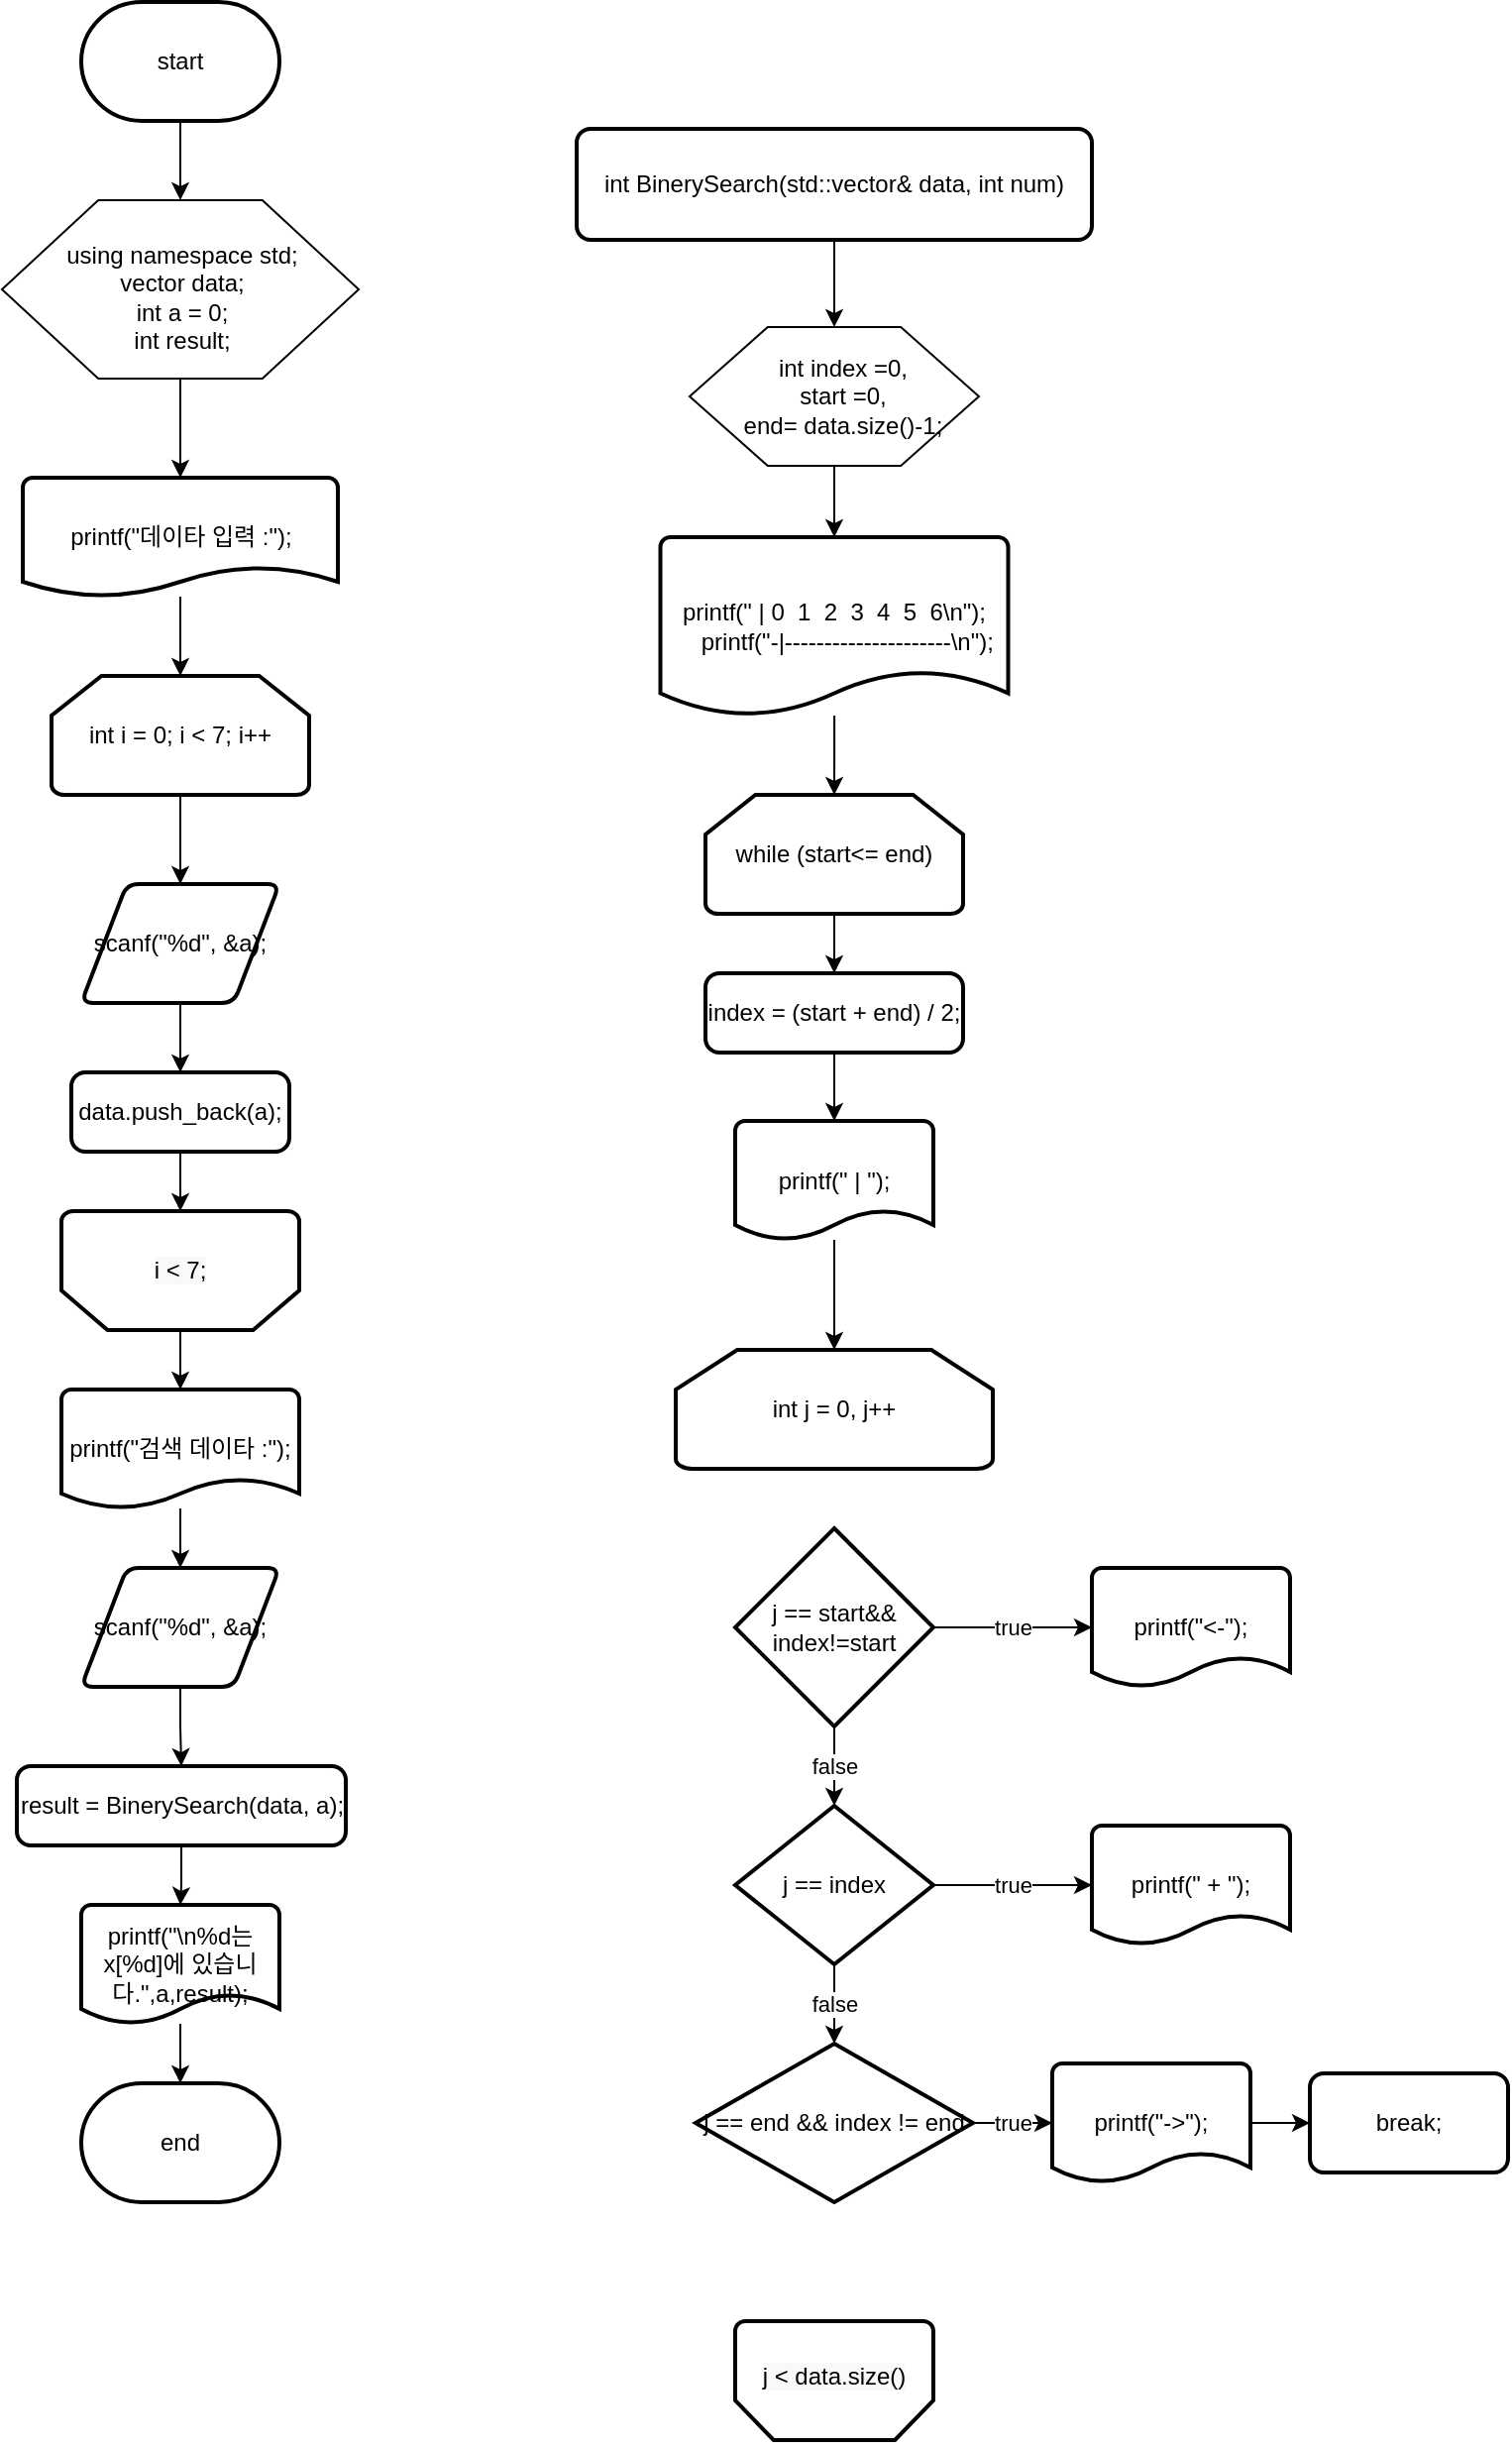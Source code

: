<mxfile version="18.1.2" type="github">
  <diagram id="uLI98REs6lUxgo_DiTGd" name="Page-1">
    <mxGraphModel dx="805" dy="845" grid="1" gridSize="10" guides="1" tooltips="1" connect="1" arrows="1" fold="1" page="1" pageScale="1" pageWidth="827" pageHeight="1169" math="0" shadow="0">
      <root>
        <mxCell id="0" />
        <mxCell id="1" parent="0" />
        <mxCell id="m_1idenRZPcWFlcXNVzY-4" style="edgeStyle=orthogonalEdgeStyle;rounded=0;orthogonalLoop=1;jettySize=auto;html=1;entryX=0.5;entryY=0;entryDx=0;entryDy=0;" edge="1" parent="1" source="m_1idenRZPcWFlcXNVzY-1" target="m_1idenRZPcWFlcXNVzY-2">
          <mxGeometry relative="1" as="geometry" />
        </mxCell>
        <mxCell id="m_1idenRZPcWFlcXNVzY-1" value="start" style="strokeWidth=2;html=1;shape=mxgraph.flowchart.terminator;whiteSpace=wrap;" vertex="1" parent="1">
          <mxGeometry x="100" y="20" width="100" height="60" as="geometry" />
        </mxCell>
        <mxCell id="m_1idenRZPcWFlcXNVzY-6" style="edgeStyle=orthogonalEdgeStyle;rounded=0;orthogonalLoop=1;jettySize=auto;html=1;entryX=0.5;entryY=0;entryDx=0;entryDy=0;entryPerimeter=0;" edge="1" parent="1" source="m_1idenRZPcWFlcXNVzY-2" target="m_1idenRZPcWFlcXNVzY-5">
          <mxGeometry relative="1" as="geometry" />
        </mxCell>
        <mxCell id="m_1idenRZPcWFlcXNVzY-2" value="" style="verticalLabelPosition=bottom;verticalAlign=top;html=1;shape=hexagon;perimeter=hexagonPerimeter2;arcSize=6;size=0.27;" vertex="1" parent="1">
          <mxGeometry x="60" y="120" width="180" height="90" as="geometry" />
        </mxCell>
        <mxCell id="m_1idenRZPcWFlcXNVzY-3" value="using namespace std;&#xa;	vector&lt;int&gt; data;&#xa;	int a = 0;&#xa;	int result;" style="text;html=1;strokeColor=none;fillColor=none;align=center;verticalAlign=middle;whiteSpace=wrap;rounded=0;" vertex="1" parent="1">
          <mxGeometry x="91" y="154" width="120" height="30" as="geometry" />
        </mxCell>
        <mxCell id="m_1idenRZPcWFlcXNVzY-8" style="edgeStyle=orthogonalEdgeStyle;rounded=0;orthogonalLoop=1;jettySize=auto;html=1;entryX=0.5;entryY=0;entryDx=0;entryDy=0;entryPerimeter=0;" edge="1" parent="1" source="m_1idenRZPcWFlcXNVzY-5" target="m_1idenRZPcWFlcXNVzY-7">
          <mxGeometry relative="1" as="geometry" />
        </mxCell>
        <mxCell id="m_1idenRZPcWFlcXNVzY-5" value="printf(&quot;데이타 입력 :&quot;);" style="strokeWidth=2;html=1;shape=mxgraph.flowchart.document2;whiteSpace=wrap;size=0.25;" vertex="1" parent="1">
          <mxGeometry x="70.5" y="260" width="159" height="60" as="geometry" />
        </mxCell>
        <mxCell id="m_1idenRZPcWFlcXNVzY-13" style="edgeStyle=orthogonalEdgeStyle;rounded=0;orthogonalLoop=1;jettySize=auto;html=1;entryX=0.5;entryY=0;entryDx=0;entryDy=0;" edge="1" parent="1" source="m_1idenRZPcWFlcXNVzY-7" target="m_1idenRZPcWFlcXNVzY-11">
          <mxGeometry relative="1" as="geometry" />
        </mxCell>
        <mxCell id="m_1idenRZPcWFlcXNVzY-7" value="int i = 0; i &lt; 7; i++" style="strokeWidth=2;html=1;shape=mxgraph.flowchart.loop_limit;whiteSpace=wrap;" vertex="1" parent="1">
          <mxGeometry x="85" y="360" width="130" height="60" as="geometry" />
        </mxCell>
        <mxCell id="m_1idenRZPcWFlcXNVzY-18" style="edgeStyle=orthogonalEdgeStyle;rounded=0;orthogonalLoop=1;jettySize=auto;html=1;entryX=0.5;entryY=0;entryDx=0;entryDy=0;entryPerimeter=0;" edge="1" parent="1" source="m_1idenRZPcWFlcXNVzY-9" target="m_1idenRZPcWFlcXNVzY-16">
          <mxGeometry relative="1" as="geometry" />
        </mxCell>
        <mxCell id="m_1idenRZPcWFlcXNVzY-9" value="" style="strokeWidth=2;html=1;shape=mxgraph.flowchart.loop_limit;whiteSpace=wrap;rotation=-180;" vertex="1" parent="1">
          <mxGeometry x="90" y="630" width="120" height="60" as="geometry" />
        </mxCell>
        <mxCell id="m_1idenRZPcWFlcXNVzY-10" value="&lt;span style=&quot;color: rgb(0, 0, 0); font-family: Helvetica; font-size: 12px; font-style: normal; font-variant-ligatures: normal; font-variant-caps: normal; font-weight: 400; letter-spacing: normal; orphans: 2; text-align: center; text-indent: 0px; text-transform: none; widows: 2; word-spacing: 0px; -webkit-text-stroke-width: 0px; background-color: rgb(248, 249, 250); text-decoration-thickness: initial; text-decoration-style: initial; text-decoration-color: initial; float: none; display: inline !important;&quot;&gt;i &amp;lt; 7;&lt;/span&gt;" style="text;html=1;strokeColor=none;fillColor=none;align=center;verticalAlign=middle;whiteSpace=wrap;rounded=0;" vertex="1" parent="1">
          <mxGeometry x="120" y="645" width="60" height="30" as="geometry" />
        </mxCell>
        <mxCell id="m_1idenRZPcWFlcXNVzY-14" style="edgeStyle=orthogonalEdgeStyle;rounded=0;orthogonalLoop=1;jettySize=auto;html=1;entryX=0.5;entryY=0;entryDx=0;entryDy=0;" edge="1" parent="1" source="m_1idenRZPcWFlcXNVzY-11" target="m_1idenRZPcWFlcXNVzY-12">
          <mxGeometry relative="1" as="geometry" />
        </mxCell>
        <mxCell id="m_1idenRZPcWFlcXNVzY-11" value="scanf(&quot;%d&quot;, &amp;a);" style="shape=parallelogram;html=1;strokeWidth=2;perimeter=parallelogramPerimeter;whiteSpace=wrap;rounded=1;arcSize=12;size=0.23;" vertex="1" parent="1">
          <mxGeometry x="100" y="465" width="100" height="60" as="geometry" />
        </mxCell>
        <mxCell id="m_1idenRZPcWFlcXNVzY-15" style="edgeStyle=orthogonalEdgeStyle;rounded=0;orthogonalLoop=1;jettySize=auto;html=1;entryX=0.5;entryY=1;entryDx=0;entryDy=0;entryPerimeter=0;" edge="1" parent="1" source="m_1idenRZPcWFlcXNVzY-12" target="m_1idenRZPcWFlcXNVzY-9">
          <mxGeometry relative="1" as="geometry" />
        </mxCell>
        <mxCell id="m_1idenRZPcWFlcXNVzY-12" value="data.push_back(a);" style="rounded=1;whiteSpace=wrap;html=1;absoluteArcSize=1;arcSize=14;strokeWidth=2;" vertex="1" parent="1">
          <mxGeometry x="95" y="560" width="110" height="40" as="geometry" />
        </mxCell>
        <mxCell id="m_1idenRZPcWFlcXNVzY-20" style="edgeStyle=orthogonalEdgeStyle;rounded=0;orthogonalLoop=1;jettySize=auto;html=1;entryX=0.5;entryY=0;entryDx=0;entryDy=0;" edge="1" parent="1" source="m_1idenRZPcWFlcXNVzY-16" target="m_1idenRZPcWFlcXNVzY-19">
          <mxGeometry relative="1" as="geometry" />
        </mxCell>
        <mxCell id="m_1idenRZPcWFlcXNVzY-16" value="printf(&quot;검색 데이타 :&quot;);" style="strokeWidth=2;html=1;shape=mxgraph.flowchart.document2;whiteSpace=wrap;size=0.25;" vertex="1" parent="1">
          <mxGeometry x="90" y="720" width="120" height="60" as="geometry" />
        </mxCell>
        <mxCell id="m_1idenRZPcWFlcXNVzY-23" style="edgeStyle=orthogonalEdgeStyle;rounded=0;orthogonalLoop=1;jettySize=auto;html=1;entryX=0.5;entryY=0;entryDx=0;entryDy=0;" edge="1" parent="1" source="m_1idenRZPcWFlcXNVzY-19" target="m_1idenRZPcWFlcXNVzY-22">
          <mxGeometry relative="1" as="geometry" />
        </mxCell>
        <mxCell id="m_1idenRZPcWFlcXNVzY-19" value="scanf(&quot;%d&quot;, &amp;a);" style="shape=parallelogram;html=1;strokeWidth=2;perimeter=parallelogramPerimeter;whiteSpace=wrap;rounded=1;arcSize=12;size=0.23;" vertex="1" parent="1">
          <mxGeometry x="100" y="810" width="100" height="60" as="geometry" />
        </mxCell>
        <mxCell id="m_1idenRZPcWFlcXNVzY-25" style="edgeStyle=orthogonalEdgeStyle;rounded=0;orthogonalLoop=1;jettySize=auto;html=1;entryX=0.5;entryY=0;entryDx=0;entryDy=0;entryPerimeter=0;" edge="1" parent="1" source="m_1idenRZPcWFlcXNVzY-22" target="m_1idenRZPcWFlcXNVzY-24">
          <mxGeometry relative="1" as="geometry" />
        </mxCell>
        <mxCell id="m_1idenRZPcWFlcXNVzY-22" value="result = BinerySearch(data, a);" style="rounded=1;whiteSpace=wrap;html=1;absoluteArcSize=1;arcSize=14;strokeWidth=2;" vertex="1" parent="1">
          <mxGeometry x="67.5" y="910" width="166" height="40" as="geometry" />
        </mxCell>
        <mxCell id="m_1idenRZPcWFlcXNVzY-27" style="edgeStyle=orthogonalEdgeStyle;rounded=0;orthogonalLoop=1;jettySize=auto;html=1;entryX=0.5;entryY=0;entryDx=0;entryDy=0;entryPerimeter=0;" edge="1" parent="1" source="m_1idenRZPcWFlcXNVzY-24" target="m_1idenRZPcWFlcXNVzY-26">
          <mxGeometry relative="1" as="geometry" />
        </mxCell>
        <mxCell id="m_1idenRZPcWFlcXNVzY-24" value="printf(&quot;\n%d는 x[%d]에 있습니다.&quot;,a,result);" style="strokeWidth=2;html=1;shape=mxgraph.flowchart.document2;whiteSpace=wrap;size=0.25;" vertex="1" parent="1">
          <mxGeometry x="100" y="980" width="100" height="60" as="geometry" />
        </mxCell>
        <mxCell id="m_1idenRZPcWFlcXNVzY-26" value="end" style="strokeWidth=2;html=1;shape=mxgraph.flowchart.terminator;whiteSpace=wrap;" vertex="1" parent="1">
          <mxGeometry x="100" y="1070" width="100" height="60" as="geometry" />
        </mxCell>
        <mxCell id="m_1idenRZPcWFlcXNVzY-32" style="edgeStyle=orthogonalEdgeStyle;rounded=0;orthogonalLoop=1;jettySize=auto;html=1;entryX=0.5;entryY=0;entryDx=0;entryDy=0;" edge="1" parent="1" source="m_1idenRZPcWFlcXNVzY-28" target="m_1idenRZPcWFlcXNVzY-30">
          <mxGeometry relative="1" as="geometry" />
        </mxCell>
        <mxCell id="m_1idenRZPcWFlcXNVzY-28" value="int BinerySearch(std::vector&lt;int&gt;&amp; data, int num)" style="rounded=1;whiteSpace=wrap;html=1;absoluteArcSize=1;arcSize=14;strokeWidth=2;" vertex="1" parent="1">
          <mxGeometry x="350" y="84" width="260" height="56" as="geometry" />
        </mxCell>
        <mxCell id="m_1idenRZPcWFlcXNVzY-35" style="edgeStyle=orthogonalEdgeStyle;rounded=0;orthogonalLoop=1;jettySize=auto;html=1;entryX=0.5;entryY=0;entryDx=0;entryDy=0;entryPerimeter=0;" edge="1" parent="1" source="m_1idenRZPcWFlcXNVzY-29" target="m_1idenRZPcWFlcXNVzY-34">
          <mxGeometry relative="1" as="geometry" />
        </mxCell>
        <mxCell id="m_1idenRZPcWFlcXNVzY-29" value="printf(&quot; | 0  1  2  3  4  5  6\n&quot;);&#xa;    printf(&quot;-|---------------------\n&quot;);" style="strokeWidth=2;html=1;shape=mxgraph.flowchart.document2;whiteSpace=wrap;size=0.25;" vertex="1" parent="1">
          <mxGeometry x="392.25" y="290" width="175.5" height="90" as="geometry" />
        </mxCell>
        <mxCell id="m_1idenRZPcWFlcXNVzY-33" style="edgeStyle=orthogonalEdgeStyle;rounded=0;orthogonalLoop=1;jettySize=auto;html=1;entryX=0.5;entryY=0;entryDx=0;entryDy=0;entryPerimeter=0;" edge="1" parent="1" source="m_1idenRZPcWFlcXNVzY-30" target="m_1idenRZPcWFlcXNVzY-29">
          <mxGeometry relative="1" as="geometry" />
        </mxCell>
        <mxCell id="m_1idenRZPcWFlcXNVzY-30" value="" style="verticalLabelPosition=bottom;verticalAlign=top;html=1;shape=hexagon;perimeter=hexagonPerimeter2;arcSize=6;size=0.27;" vertex="1" parent="1">
          <mxGeometry x="407" y="184" width="146" height="70" as="geometry" />
        </mxCell>
        <mxCell id="m_1idenRZPcWFlcXNVzY-31" value="int index =0,&lt;br&gt;start =0,&lt;br&gt;end= data.size()-1;" style="text;html=1;strokeColor=none;fillColor=none;align=center;verticalAlign=middle;whiteSpace=wrap;rounded=0;" vertex="1" parent="1">
          <mxGeometry x="433" y="204" width="103" height="30" as="geometry" />
        </mxCell>
        <mxCell id="m_1idenRZPcWFlcXNVzY-37" style="edgeStyle=orthogonalEdgeStyle;rounded=0;orthogonalLoop=1;jettySize=auto;html=1;entryX=0.5;entryY=0;entryDx=0;entryDy=0;" edge="1" parent="1" source="m_1idenRZPcWFlcXNVzY-34" target="m_1idenRZPcWFlcXNVzY-36">
          <mxGeometry relative="1" as="geometry" />
        </mxCell>
        <mxCell id="m_1idenRZPcWFlcXNVzY-34" value="while (start&lt;= end)" style="strokeWidth=2;html=1;shape=mxgraph.flowchart.loop_limit;whiteSpace=wrap;" vertex="1" parent="1">
          <mxGeometry x="415" y="420" width="130" height="60" as="geometry" />
        </mxCell>
        <mxCell id="m_1idenRZPcWFlcXNVzY-39" style="edgeStyle=orthogonalEdgeStyle;rounded=0;orthogonalLoop=1;jettySize=auto;html=1;entryX=0.5;entryY=0;entryDx=0;entryDy=0;entryPerimeter=0;" edge="1" parent="1" source="m_1idenRZPcWFlcXNVzY-36" target="m_1idenRZPcWFlcXNVzY-38">
          <mxGeometry relative="1" as="geometry" />
        </mxCell>
        <mxCell id="m_1idenRZPcWFlcXNVzY-36" value="index = (start + end) / 2;" style="rounded=1;whiteSpace=wrap;html=1;absoluteArcSize=1;arcSize=14;strokeWidth=2;" vertex="1" parent="1">
          <mxGeometry x="415" y="510" width="130" height="40" as="geometry" />
        </mxCell>
        <mxCell id="m_1idenRZPcWFlcXNVzY-41" style="edgeStyle=orthogonalEdgeStyle;rounded=0;orthogonalLoop=1;jettySize=auto;html=1;entryX=0.5;entryY=0;entryDx=0;entryDy=0;entryPerimeter=0;" edge="1" parent="1" source="m_1idenRZPcWFlcXNVzY-38" target="m_1idenRZPcWFlcXNVzY-40">
          <mxGeometry relative="1" as="geometry" />
        </mxCell>
        <mxCell id="m_1idenRZPcWFlcXNVzY-38" value="printf(&quot; | &quot;);" style="strokeWidth=2;html=1;shape=mxgraph.flowchart.document2;whiteSpace=wrap;size=0.25;" vertex="1" parent="1">
          <mxGeometry x="430" y="584.5" width="100" height="60" as="geometry" />
        </mxCell>
        <mxCell id="m_1idenRZPcWFlcXNVzY-40" value="int j = 0, j++" style="strokeWidth=2;html=1;shape=mxgraph.flowchart.loop_limit;whiteSpace=wrap;" vertex="1" parent="1">
          <mxGeometry x="400" y="700" width="160" height="60" as="geometry" />
        </mxCell>
        <mxCell id="m_1idenRZPcWFlcXNVzY-42" value="" style="strokeWidth=2;html=1;shape=mxgraph.flowchart.loop_limit;whiteSpace=wrap;rotation=-180;" vertex="1" parent="1">
          <mxGeometry x="430" y="1190" width="100" height="60" as="geometry" />
        </mxCell>
        <mxCell id="m_1idenRZPcWFlcXNVzY-43" value="&#xa;&lt;span style=&quot;color: rgb(0, 0, 0); font-family: Helvetica; font-size: 12px; font-style: normal; font-variant-ligatures: normal; font-variant-caps: normal; font-weight: 400; letter-spacing: normal; orphans: 2; text-align: center; text-indent: 0px; text-transform: none; widows: 2; word-spacing: 0px; -webkit-text-stroke-width: 0px; background-color: rgb(248, 249, 250); text-decoration-thickness: initial; text-decoration-style: initial; text-decoration-color: initial; float: none; display: inline !important;&quot;&gt;j &amp;lt; data.size()&lt;/span&gt;&#xa;&#xa;" style="text;html=1;strokeColor=none;fillColor=none;align=center;verticalAlign=middle;whiteSpace=wrap;rounded=0;" vertex="1" parent="1">
          <mxGeometry x="440" y="1210" width="80" height="30" as="geometry" />
        </mxCell>
        <mxCell id="m_1idenRZPcWFlcXNVzY-45" value="true" style="edgeStyle=orthogonalEdgeStyle;rounded=0;orthogonalLoop=1;jettySize=auto;html=1;entryX=0;entryY=0.5;entryDx=0;entryDy=0;entryPerimeter=0;" edge="1" parent="1" source="m_1idenRZPcWFlcXNVzY-44" target="m_1idenRZPcWFlcXNVzY-46">
          <mxGeometry relative="1" as="geometry">
            <mxPoint x="480" y="930" as="targetPoint" />
          </mxGeometry>
        </mxCell>
        <mxCell id="m_1idenRZPcWFlcXNVzY-48" value="false" style="edgeStyle=orthogonalEdgeStyle;rounded=0;orthogonalLoop=1;jettySize=auto;html=1;entryX=0.5;entryY=0;entryDx=0;entryDy=0;entryPerimeter=0;" edge="1" parent="1" source="m_1idenRZPcWFlcXNVzY-44" target="m_1idenRZPcWFlcXNVzY-47">
          <mxGeometry relative="1" as="geometry" />
        </mxCell>
        <mxCell id="m_1idenRZPcWFlcXNVzY-44" value="j == start&amp;&amp; index!=start" style="strokeWidth=2;html=1;shape=mxgraph.flowchart.decision;whiteSpace=wrap;" vertex="1" parent="1">
          <mxGeometry x="430" y="790" width="100" height="100" as="geometry" />
        </mxCell>
        <mxCell id="m_1idenRZPcWFlcXNVzY-46" value="printf(&quot;&lt;-&quot;);" style="strokeWidth=2;html=1;shape=mxgraph.flowchart.document2;whiteSpace=wrap;size=0.25;" vertex="1" parent="1">
          <mxGeometry x="610" y="810" width="100" height="60" as="geometry" />
        </mxCell>
        <mxCell id="m_1idenRZPcWFlcXNVzY-49" value="false" style="edgeStyle=orthogonalEdgeStyle;rounded=0;orthogonalLoop=1;jettySize=auto;html=1;entryX=0.5;entryY=0;entryDx=0;entryDy=0;entryPerimeter=0;" edge="1" parent="1" source="m_1idenRZPcWFlcXNVzY-47" target="m_1idenRZPcWFlcXNVzY-50">
          <mxGeometry relative="1" as="geometry">
            <mxPoint x="480" y="1060" as="targetPoint" />
          </mxGeometry>
        </mxCell>
        <mxCell id="m_1idenRZPcWFlcXNVzY-52" value="true" style="edgeStyle=orthogonalEdgeStyle;rounded=0;orthogonalLoop=1;jettySize=auto;html=1;entryX=0;entryY=0.5;entryDx=0;entryDy=0;entryPerimeter=0;" edge="1" parent="1" source="m_1idenRZPcWFlcXNVzY-47" target="m_1idenRZPcWFlcXNVzY-51">
          <mxGeometry relative="1" as="geometry" />
        </mxCell>
        <mxCell id="m_1idenRZPcWFlcXNVzY-47" value="j == index" style="strokeWidth=2;html=1;shape=mxgraph.flowchart.decision;whiteSpace=wrap;" vertex="1" parent="1">
          <mxGeometry x="430" y="930" width="100" height="80" as="geometry" />
        </mxCell>
        <mxCell id="m_1idenRZPcWFlcXNVzY-56" value="true" style="edgeStyle=orthogonalEdgeStyle;rounded=0;orthogonalLoop=1;jettySize=auto;html=1;entryX=0;entryY=0.5;entryDx=0;entryDy=0;entryPerimeter=0;" edge="1" parent="1" source="m_1idenRZPcWFlcXNVzY-50" target="m_1idenRZPcWFlcXNVzY-55">
          <mxGeometry relative="1" as="geometry" />
        </mxCell>
        <mxCell id="m_1idenRZPcWFlcXNVzY-50" value="j == end &amp;&amp; index != end" style="strokeWidth=2;html=1;shape=mxgraph.flowchart.decision;whiteSpace=wrap;" vertex="1" parent="1">
          <mxGeometry x="410" y="1050" width="140" height="80" as="geometry" />
        </mxCell>
        <mxCell id="m_1idenRZPcWFlcXNVzY-51" value="printf(&quot; + &quot;);" style="strokeWidth=2;html=1;shape=mxgraph.flowchart.document2;whiteSpace=wrap;size=0.25;" vertex="1" parent="1">
          <mxGeometry x="610" y="940" width="100" height="60" as="geometry" />
        </mxCell>
        <mxCell id="m_1idenRZPcWFlcXNVzY-59" style="edgeStyle=orthogonalEdgeStyle;rounded=0;orthogonalLoop=1;jettySize=auto;html=1;entryX=0;entryY=0.5;entryDx=0;entryDy=0;" edge="1" parent="1" source="m_1idenRZPcWFlcXNVzY-55" target="m_1idenRZPcWFlcXNVzY-57">
          <mxGeometry relative="1" as="geometry" />
        </mxCell>
        <mxCell id="m_1idenRZPcWFlcXNVzY-55" value="printf(&quot;-&gt;&quot;);" style="strokeWidth=2;html=1;shape=mxgraph.flowchart.document2;whiteSpace=wrap;size=0.25;" vertex="1" parent="1">
          <mxGeometry x="590" y="1060" width="100" height="60" as="geometry" />
        </mxCell>
        <mxCell id="m_1idenRZPcWFlcXNVzY-57" value="break;" style="rounded=1;whiteSpace=wrap;html=1;absoluteArcSize=1;arcSize=14;strokeWidth=2;" vertex="1" parent="1">
          <mxGeometry x="720" y="1065" width="100" height="50" as="geometry" />
        </mxCell>
      </root>
    </mxGraphModel>
  </diagram>
</mxfile>
